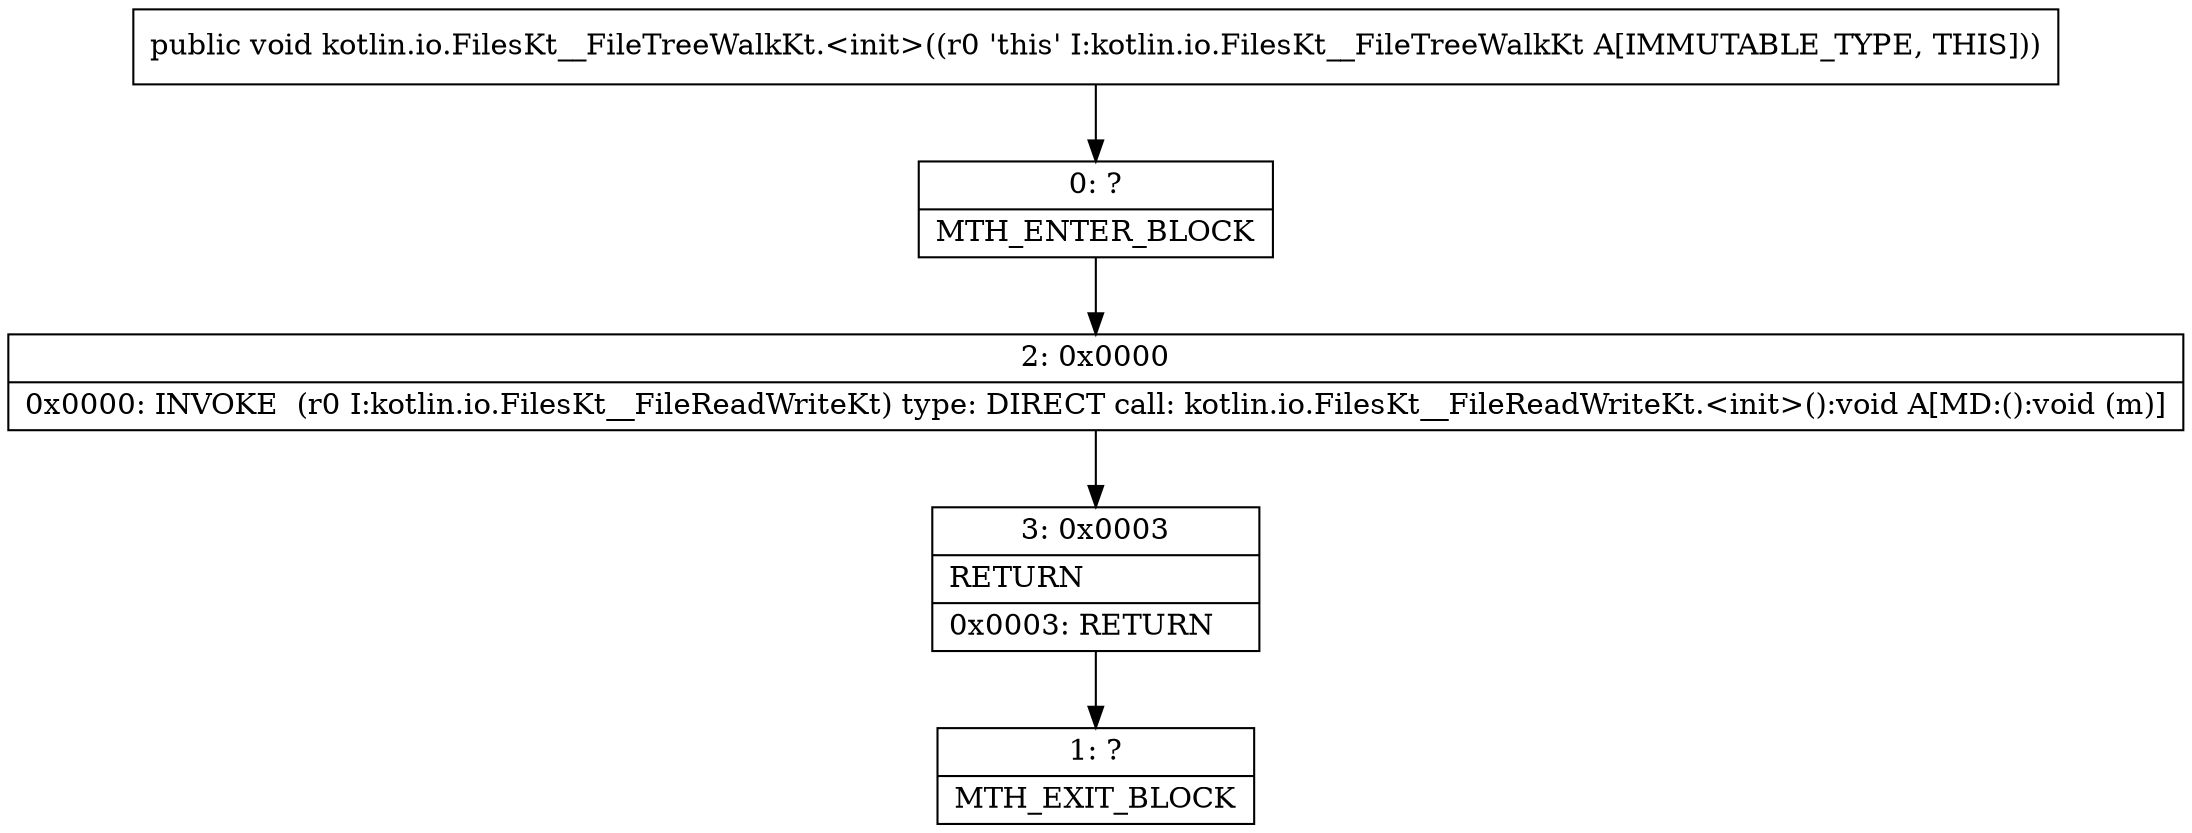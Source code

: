 digraph "CFG forkotlin.io.FilesKt__FileTreeWalkKt.\<init\>()V" {
Node_0 [shape=record,label="{0\:\ ?|MTH_ENTER_BLOCK\l}"];
Node_2 [shape=record,label="{2\:\ 0x0000|0x0000: INVOKE  (r0 I:kotlin.io.FilesKt__FileReadWriteKt) type: DIRECT call: kotlin.io.FilesKt__FileReadWriteKt.\<init\>():void A[MD:():void (m)]\l}"];
Node_3 [shape=record,label="{3\:\ 0x0003|RETURN\l|0x0003: RETURN   \l}"];
Node_1 [shape=record,label="{1\:\ ?|MTH_EXIT_BLOCK\l}"];
MethodNode[shape=record,label="{public void kotlin.io.FilesKt__FileTreeWalkKt.\<init\>((r0 'this' I:kotlin.io.FilesKt__FileTreeWalkKt A[IMMUTABLE_TYPE, THIS])) }"];
MethodNode -> Node_0;Node_0 -> Node_2;
Node_2 -> Node_3;
Node_3 -> Node_1;
}

